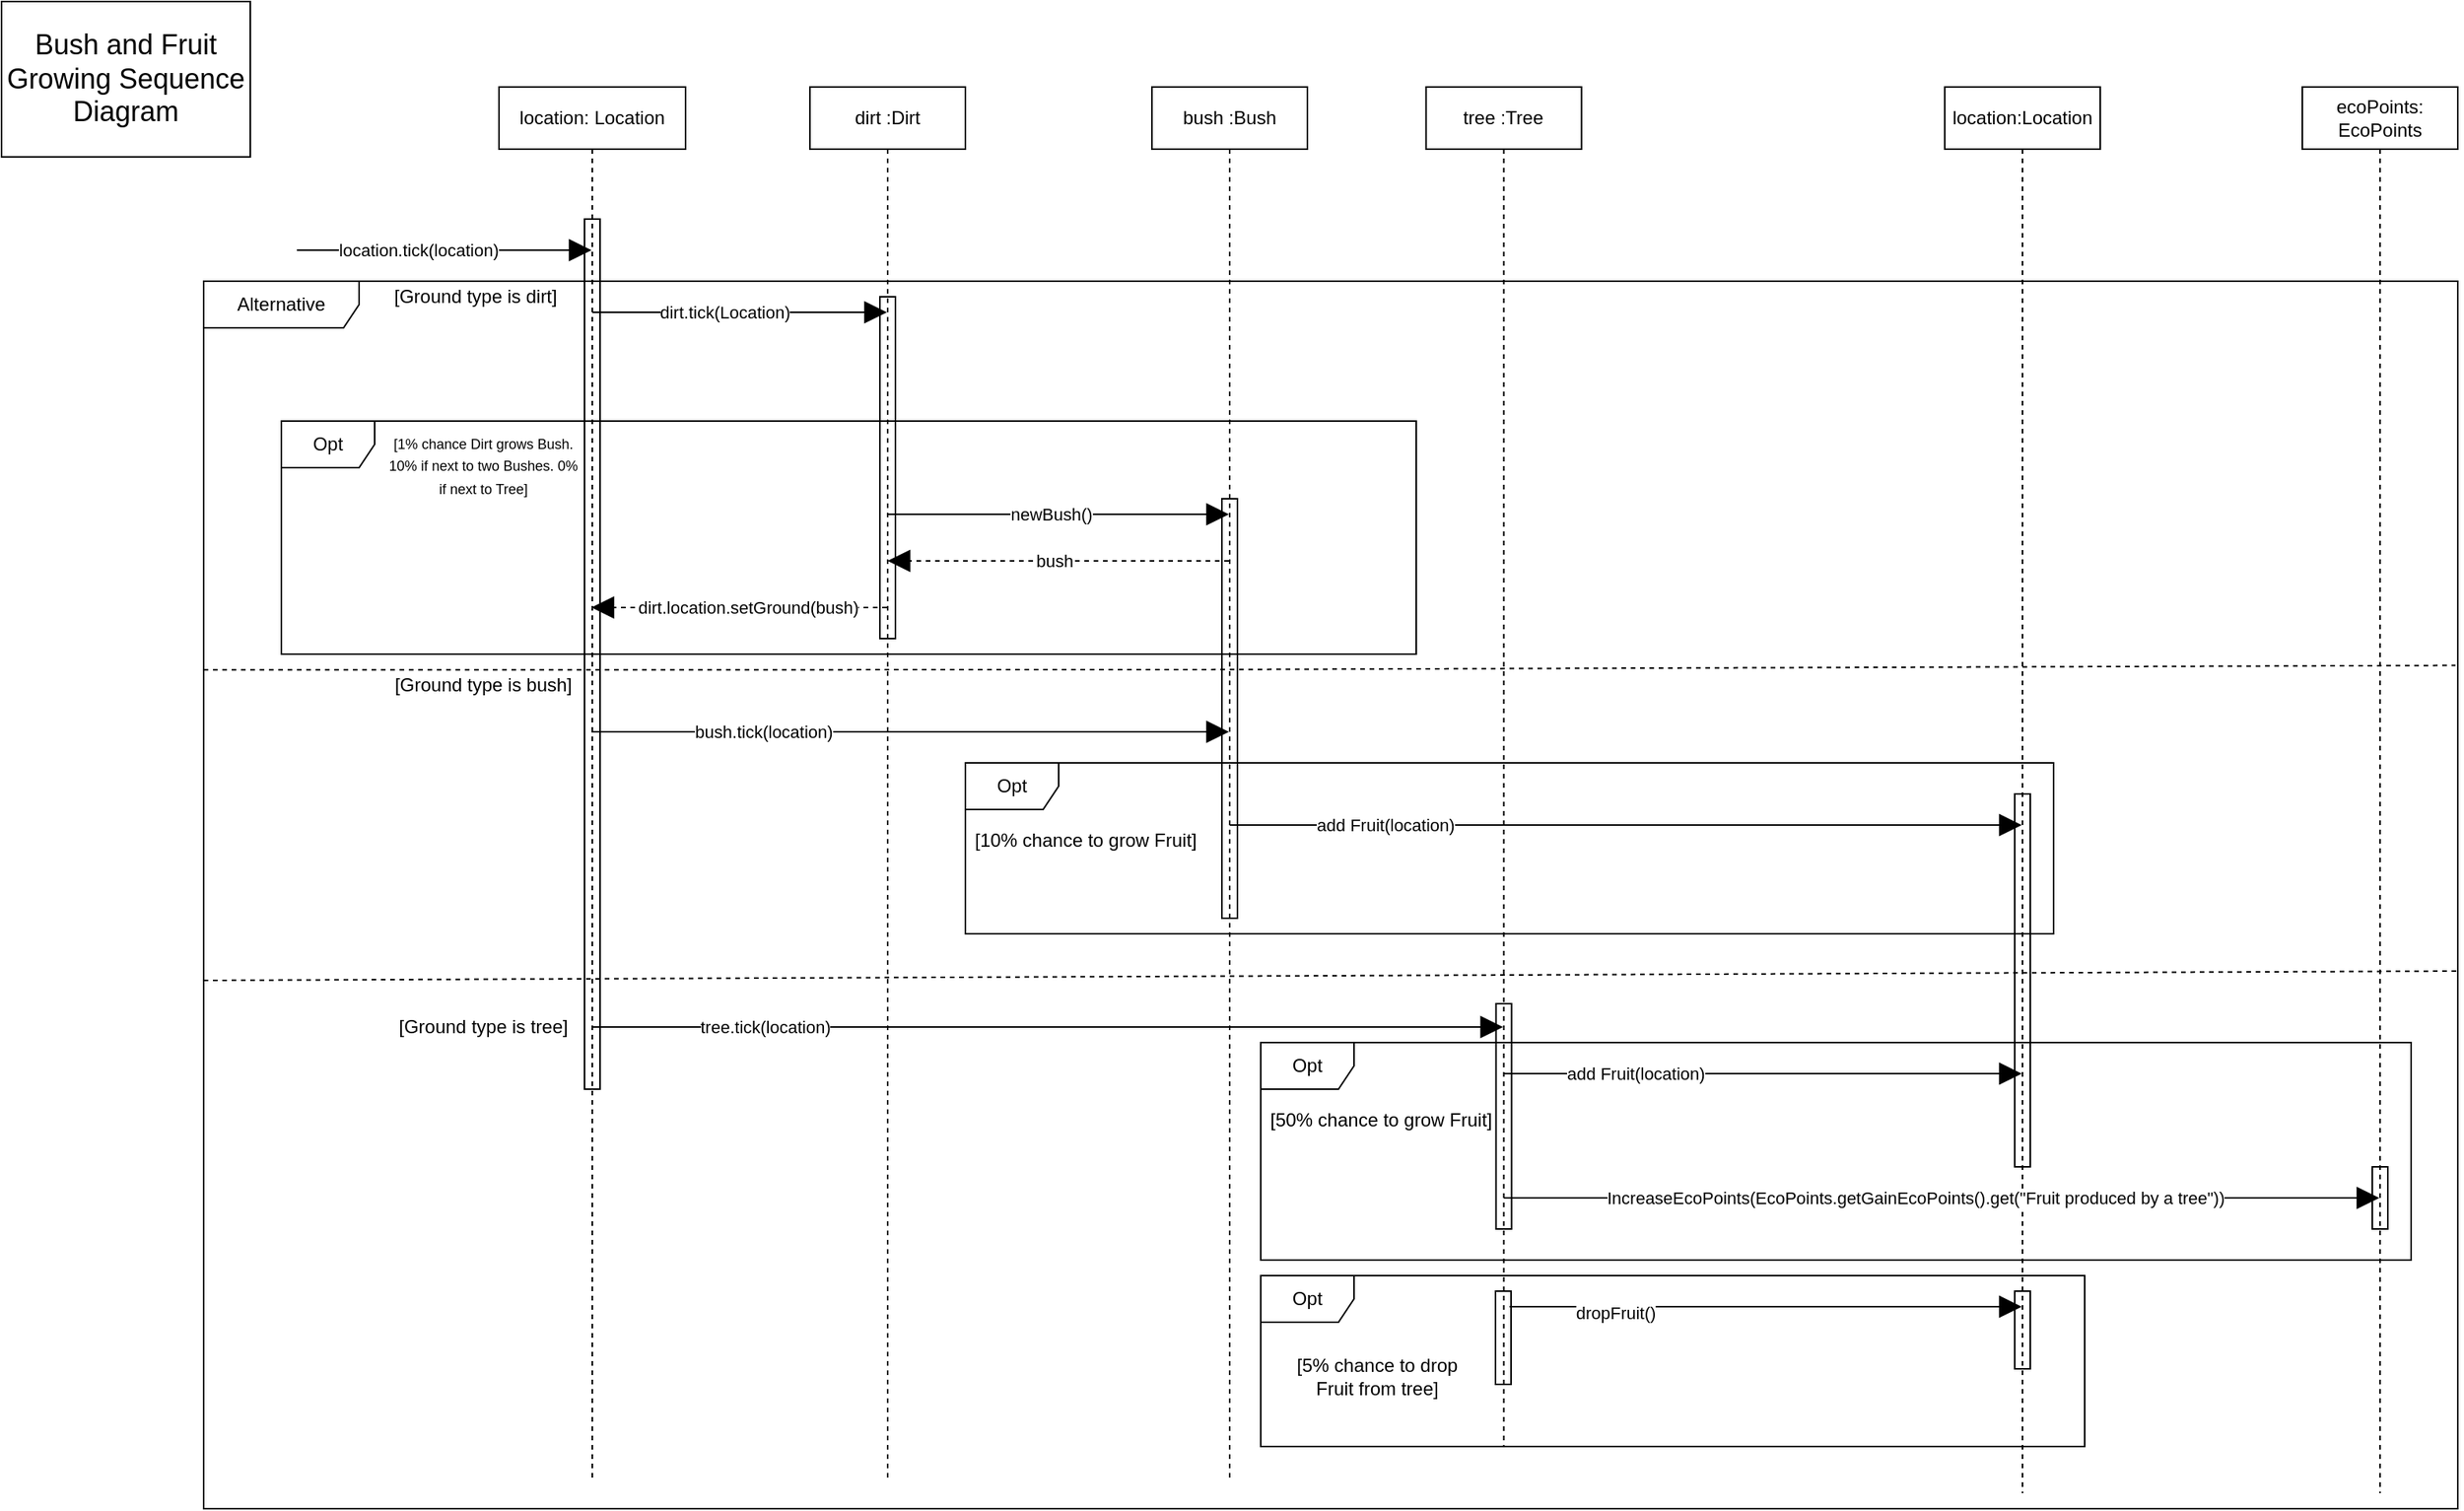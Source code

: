 <mxfile version="14.7.0" type="device"><diagram id="gHKo0-DO4P_YXGZKmAop" name="Page-1"><mxGraphModel dx="3514" dy="609" grid="1" gridSize="10" guides="1" tooltips="1" connect="1" arrows="1" fold="1" page="1" pageScale="1" pageWidth="2336" pageHeight="1654" math="0" shadow="0"><root><mxCell id="0"/><mxCell id="1" parent="0"/><mxCell id="yNpQl4I7CAYwzLZSUSvX-35" value="Alternative" style="shape=umlFrame;whiteSpace=wrap;html=1;width=100;height=30;" parent="1" vertex="1"><mxGeometry x="-60" y="230" width="1450" height="790" as="geometry"/></mxCell><mxCell id="-uLw07t9yHU5EV0VeLfE-23" value="Opt" style="shape=umlFrame;whiteSpace=wrap;html=1;fillColor=none;" parent="1" vertex="1"><mxGeometry x="620" y="720" width="740" height="140" as="geometry"/></mxCell><mxCell id="-uLw07t9yHU5EV0VeLfE-12" value="Opt" style="shape=umlFrame;whiteSpace=wrap;html=1;fillColor=none;" parent="1" vertex="1"><mxGeometry x="430" y="540" width="700" height="110" as="geometry"/></mxCell><mxCell id="Q2F0Bj_GXOC_7rkDKf68-1" value="location: Location" style="shape=umlLifeline;perimeter=lifelinePerimeter;whiteSpace=wrap;html=1;container=0;collapsible=0;recursiveResize=0;outlineConnect=0;" parent="1" vertex="1"><mxGeometry x="130" y="105" width="120" height="895" as="geometry"/></mxCell><mxCell id="Q2F0Bj_GXOC_7rkDKf68-17" value="Opt" style="shape=umlFrame;whiteSpace=wrap;html=1;" parent="1" vertex="1"><mxGeometry x="-10" y="320" width="730" height="150" as="geometry"/></mxCell><mxCell id="Q2F0Bj_GXOC_7rkDKf68-18" value="&lt;font style=&quot;font-size: 9px&quot;&gt;[1% chance Dirt grows Bush. 10% if next to two Bushes. 0% if next to Tree]&lt;/font&gt;" style="text;html=1;strokeColor=none;fillColor=none;align=center;verticalAlign=middle;whiteSpace=wrap;rounded=0;" parent="1" vertex="1"><mxGeometry x="55" y="320" width="130" height="55" as="geometry"/></mxCell><mxCell id="Q2F0Bj_GXOC_7rkDKf68-44" value="" style="html=1;points=[];perimeter=orthogonalPerimeter;fillColor=none;" parent="1" vertex="1"><mxGeometry x="185" y="190" width="10" height="560" as="geometry"/></mxCell><mxCell id="Q2F0Bj_GXOC_7rkDKf68-2" value="" style="endArrow=block;endFill=1;endSize=12;html=1;" parent="1" target="Q2F0Bj_GXOC_7rkDKf68-1" edge="1"><mxGeometry width="160" relative="1" as="geometry"><mxPoint y="210" as="sourcePoint"/><mxPoint x="200" y="210" as="targetPoint"/></mxGeometry></mxCell><mxCell id="Q2F0Bj_GXOC_7rkDKf68-3" value="location.tick(location)" style="edgeLabel;html=1;align=center;verticalAlign=middle;resizable=0;points=[];" parent="Q2F0Bj_GXOC_7rkDKf68-2" vertex="1" connectable="0"><mxGeometry x="-0.487" relative="1" as="geometry"><mxPoint x="29" as="offset"/></mxGeometry></mxCell><mxCell id="Q2F0Bj_GXOC_7rkDKf68-6" value="dirt :Dirt" style="shape=umlLifeline;perimeter=lifelinePerimeter;whiteSpace=wrap;html=1;container=1;collapsible=0;recursiveResize=0;outlineConnect=0;" parent="1" vertex="1"><mxGeometry x="330" y="105" width="100" height="895" as="geometry"/></mxCell><mxCell id="Q2F0Bj_GXOC_7rkDKf68-26" value="bush :Bush" style="shape=umlLifeline;perimeter=lifelinePerimeter;whiteSpace=wrap;html=1;container=1;collapsible=0;recursiveResize=0;outlineConnect=0;" parent="1" vertex="1"><mxGeometry x="550" y="105" width="100" height="895" as="geometry"/></mxCell><mxCell id="Q2F0Bj_GXOC_7rkDKf68-5" value="" style="endArrow=block;endFill=1;endSize=12;html=1;snapToPoint=1;" parent="1" source="Q2F0Bj_GXOC_7rkDKf68-1" target="Q2F0Bj_GXOC_7rkDKf68-6" edge="1"><mxGeometry width="160" as="geometry"><mxPoint x="210" y="280" as="sourcePoint"/><mxPoint x="360" y="280" as="targetPoint"/><Array as="points"><mxPoint x="270" y="250"/></Array></mxGeometry></mxCell><mxCell id="Q2F0Bj_GXOC_7rkDKf68-9" value="dirt.tick(Location)" style="edgeLabel;html=1;align=center;verticalAlign=middle;resizable=0;points=[];" parent="Q2F0Bj_GXOC_7rkDKf68-5" vertex="1" connectable="0"><mxGeometry x="-0.321" relative="1" as="geometry"><mxPoint x="20" as="offset"/></mxGeometry></mxCell><mxCell id="yNpQl4I7CAYwzLZSUSvX-10" value="" style="endArrow=block;endFill=1;endSize=12;html=1;snapToPoint=1;dashed=1;" parent="1" edge="1"><mxGeometry x="30" y="-80" width="160" as="geometry"><mxPoint x="379.5" y="440" as="sourcePoint"/><mxPoint x="189.5" y="440" as="targetPoint"/><Array as="points"><mxPoint x="270" y="440"/></Array></mxGeometry></mxCell><mxCell id="yNpQl4I7CAYwzLZSUSvX-11" value="dirt.location.setGround(bush)" style="edgeLabel;html=1;align=center;verticalAlign=middle;resizable=0;points=[];" parent="yNpQl4I7CAYwzLZSUSvX-10" vertex="1" connectable="0"><mxGeometry x="-0.321" relative="1" as="geometry"><mxPoint x="-25" as="offset"/></mxGeometry></mxCell><mxCell id="yNpQl4I7CAYwzLZSUSvX-12" value="" style="endArrow=block;endFill=1;endSize=12;html=1;snapToPoint=1;startArrow=none;" parent="1" source="-uLw07t9yHU5EV0VeLfE-7" target="Q2F0Bj_GXOC_7rkDKf68-26" edge="1"><mxGeometry x="10" y="20" width="160" as="geometry"><mxPoint x="379.667" y="380" as="sourcePoint"/><mxPoint x="759.5" y="380" as="targetPoint"/><Array as="points"><mxPoint x="520" y="380"/></Array></mxGeometry></mxCell><mxCell id="yNpQl4I7CAYwzLZSUSvX-22" value="" style="endArrow=block;endFill=1;endSize=12;html=1;snapToPoint=1;dashed=1;" parent="1" source="Q2F0Bj_GXOC_7rkDKf68-26" target="Q2F0Bj_GXOC_7rkDKf68-6" edge="1"><mxGeometry x="40" y="50" width="160" as="geometry"><mxPoint x="759.5" y="410" as="sourcePoint"/><mxPoint x="379.667" y="410" as="targetPoint"/><Array as="points"><mxPoint x="520" y="410"/></Array></mxGeometry></mxCell><mxCell id="yNpQl4I7CAYwzLZSUSvX-23" value="bush" style="edgeLabel;html=1;align=center;verticalAlign=middle;resizable=0;points=[];" parent="yNpQl4I7CAYwzLZSUSvX-22" vertex="1" connectable="0"><mxGeometry x="-0.321" relative="1" as="geometry"><mxPoint x="-38" as="offset"/></mxGeometry></mxCell><mxCell id="Q2F0Bj_GXOC_7rkDKf68-10" value="" style="endArrow=block;endFill=1;endSize=12;html=1;snapToPoint=1;" parent="1" edge="1"><mxGeometry width="160" relative="1" as="geometry"><mxPoint x="189.5" y="520" as="sourcePoint"/><mxPoint x="599.5" y="520" as="targetPoint"/><Array as="points"><mxPoint x="300" y="520"/></Array></mxGeometry></mxCell><mxCell id="yNpQl4I7CAYwzLZSUSvX-26" value="bush.tick(location)" style="edgeLabel;html=1;align=center;verticalAlign=middle;resizable=0;points=[];" parent="Q2F0Bj_GXOC_7rkDKf68-10" vertex="1" connectable="0"><mxGeometry x="-0.079" y="-3" relative="1" as="geometry"><mxPoint x="-79" y="-3" as="offset"/></mxGeometry></mxCell><mxCell id="yNpQl4I7CAYwzLZSUSvX-27" value="tree :Tree" style="shape=umlLifeline;perimeter=lifelinePerimeter;whiteSpace=wrap;html=1;container=1;collapsible=0;recursiveResize=0;outlineConnect=0;" parent="1" vertex="1"><mxGeometry x="726.33" y="105" width="100" height="875" as="geometry"/></mxCell><mxCell id="-uLw07t9yHU5EV0VeLfE-25" value="" style="html=1;points=[];perimeter=orthogonalPerimeter;fillColor=none;" parent="yNpQl4I7CAYwzLZSUSvX-27" vertex="1"><mxGeometry x="45" y="590" width="10" height="145" as="geometry"/></mxCell><mxCell id="HsGfR0iMo6lH2QYFosqe-1" value="" style="endArrow=block;endFill=1;endSize=12;html=1;" parent="yNpQl4I7CAYwzLZSUSvX-27" target="-uLw07t9yHU5EV0VeLfE-1" edge="1"><mxGeometry width="160" relative="1" as="geometry"><mxPoint x="53.67" y="785" as="sourcePoint"/><mxPoint x="213.67" y="785" as="targetPoint"/></mxGeometry></mxCell><mxCell id="HsGfR0iMo6lH2QYFosqe-2" value="dropFruit()" style="edgeLabel;html=1;align=center;verticalAlign=middle;resizable=0;points=[];" parent="HsGfR0iMo6lH2QYFosqe-1" vertex="1" connectable="0"><mxGeometry x="-0.589" y="-4" relative="1" as="geometry"><mxPoint as="offset"/></mxGeometry></mxCell><mxCell id="yNpQl4I7CAYwzLZSUSvX-31" value="" style="endArrow=block;endFill=1;endSize=12;html=1;snapToPoint=1;startArrow=none;" parent="1" source="Q2F0Bj_GXOC_7rkDKf68-1" target="yNpQl4I7CAYwzLZSUSvX-27" edge="1"><mxGeometry width="160" relative="1" as="geometry"><mxPoint x="195" y="740" as="sourcePoint"/><mxPoint x="775.83" y="740" as="targetPoint"/><Array as="points"><mxPoint x="320" y="710"/></Array></mxGeometry></mxCell><mxCell id="yNpQl4I7CAYwzLZSUSvX-36" value="[Ground type is dirt]" style="text;html=1;strokeColor=none;fillColor=none;align=center;verticalAlign=middle;whiteSpace=wrap;rounded=0;" parent="1" vertex="1"><mxGeometry x="55" y="230" width="120" height="20" as="geometry"/></mxCell><mxCell id="yNpQl4I7CAYwzLZSUSvX-37" style="edgeStyle=orthogonalEdgeStyle;rounded=0;orthogonalLoop=1;jettySize=auto;html=1;exitX=0.5;exitY=1;exitDx=0;exitDy=0;dashed=1;endArrow=block;endFill=1;" parent="1" source="Q2F0Bj_GXOC_7rkDKf68-18" target="Q2F0Bj_GXOC_7rkDKf68-18" edge="1"><mxGeometry relative="1" as="geometry"/></mxCell><mxCell id="yNpQl4I7CAYwzLZSUSvX-38" style="edgeStyle=orthogonalEdgeStyle;rounded=0;orthogonalLoop=1;jettySize=auto;html=1;exitX=0.5;exitY=1;exitDx=0;exitDy=0;dashed=1;endArrow=block;endFill=1;" parent="1" source="Q2F0Bj_GXOC_7rkDKf68-18" target="Q2F0Bj_GXOC_7rkDKf68-18" edge="1"><mxGeometry relative="1" as="geometry"/></mxCell><mxCell id="yNpQl4I7CAYwzLZSUSvX-39" value="" style="endArrow=none;endFill=1;endSize=12;html=1;snapToPoint=1;" parent="1" edge="1"><mxGeometry width="160" relative="1" as="geometry"><mxPoint x="189.5" y="730" as="sourcePoint"/><mxPoint x="189.5" y="730" as="targetPoint"/><Array as="points"/></mxGeometry></mxCell><mxCell id="yNpQl4I7CAYwzLZSUSvX-40" value="tree.tick(location)" style="edgeLabel;html=1;align=center;verticalAlign=middle;resizable=0;points=[];" parent="yNpQl4I7CAYwzLZSUSvX-39" vertex="1" connectable="0"><mxGeometry x="-0.079" y="-3" relative="1" as="geometry"><mxPoint x="111" y="-20" as="offset"/></mxGeometry></mxCell><mxCell id="yNpQl4I7CAYwzLZSUSvX-41" value="" style="endArrow=none;endFill=0;endSize=12;html=1;snapToPoint=1;exitX=0;exitY=0.667;exitDx=0;exitDy=0;exitPerimeter=0;entryX=0.999;entryY=0.313;entryDx=0;entryDy=0;entryPerimeter=0;dashed=1;" parent="1" target="yNpQl4I7CAYwzLZSUSvX-35" edge="1"><mxGeometry width="160" relative="1" as="geometry"><mxPoint x="-60" y="480.18" as="sourcePoint"/><mxPoint x="1000" y="480.18" as="targetPoint"/><Array as="points"><mxPoint x="570" y="480"/></Array></mxGeometry></mxCell><mxCell id="yNpQl4I7CAYwzLZSUSvX-43" value="[Ground type is tree]" style="text;html=1;strokeColor=none;fillColor=none;align=center;verticalAlign=middle;whiteSpace=wrap;rounded=0;" parent="1" vertex="1"><mxGeometry x="60" y="700" width="120" height="20" as="geometry"/></mxCell><mxCell id="yNpQl4I7CAYwzLZSUSvX-45" value="[Ground type is bush]" style="text;html=1;strokeColor=none;fillColor=none;align=center;verticalAlign=middle;whiteSpace=wrap;rounded=0;" parent="1" vertex="1"><mxGeometry x="60" y="480" width="120" height="20" as="geometry"/></mxCell><mxCell id="-uLw07t9yHU5EV0VeLfE-1" value="location:Location" style="shape=umlLifeline;perimeter=lifelinePerimeter;whiteSpace=wrap;html=1;container=0;collapsible=0;recursiveResize=0;outlineConnect=0;" parent="1" vertex="1"><mxGeometry x="1060" y="105" width="100" height="905" as="geometry"/></mxCell><mxCell id="-uLw07t9yHU5EV0VeLfE-2" value="ecoPoints: EcoPoints" style="shape=umlLifeline;perimeter=lifelinePerimeter;whiteSpace=wrap;html=1;container=0;collapsible=0;recursiveResize=0;outlineConnect=0;" parent="1" vertex="1"><mxGeometry x="1290" y="105" width="100" height="905" as="geometry"/></mxCell><mxCell id="-uLw07t9yHU5EV0VeLfE-3" value="" style="endArrow=block;endFill=1;endSize=12;html=1;snapToPoint=1;" parent="1" source="Q2F0Bj_GXOC_7rkDKf68-26" target="-uLw07t9yHU5EV0VeLfE-1" edge="1"><mxGeometry width="160" relative="1" as="geometry"><mxPoint x="599.5" y="530" as="sourcePoint"/><mxPoint x="1109.5" y="530" as="targetPoint"/><Array as="points"><mxPoint x="860" y="580"/></Array></mxGeometry></mxCell><mxCell id="-uLw07t9yHU5EV0VeLfE-4" value="add Fruit(location)" style="edgeLabel;html=1;align=center;verticalAlign=middle;resizable=0;points=[];" parent="-uLw07t9yHU5EV0VeLfE-3" vertex="1" connectable="0"><mxGeometry x="-0.079" y="-3" relative="1" as="geometry"><mxPoint x="-135" y="-3" as="offset"/></mxGeometry></mxCell><mxCell id="-uLw07t9yHU5EV0VeLfE-5" value="" style="endArrow=block;endFill=1;endSize=12;html=1;snapToPoint=1;" parent="1" source="yNpQl4I7CAYwzLZSUSvX-27" target="-uLw07t9yHU5EV0VeLfE-1" edge="1"><mxGeometry width="160" relative="1" as="geometry"><mxPoint x="800.0" y="750" as="sourcePoint"/><mxPoint x="1133.67" y="750" as="targetPoint"/><Array as="points"><mxPoint x="904" y="740"/></Array></mxGeometry></mxCell><mxCell id="-uLw07t9yHU5EV0VeLfE-6" value="add Fruit(location)" style="edgeLabel;html=1;align=center;verticalAlign=middle;resizable=0;points=[];" parent="-uLw07t9yHU5EV0VeLfE-5" vertex="1" connectable="0"><mxGeometry x="-0.079" y="-3" relative="1" as="geometry"><mxPoint x="-69" y="-3" as="offset"/></mxGeometry></mxCell><mxCell id="-uLw07t9yHU5EV0VeLfE-7" value="" style="html=1;points=[];perimeter=orthogonalPerimeter;fillColor=none;" parent="1" vertex="1"><mxGeometry x="595" y="370" width="10" height="270" as="geometry"/></mxCell><mxCell id="-uLw07t9yHU5EV0VeLfE-8" value="" style="endArrow=none;endFill=1;endSize=12;html=1;snapToPoint=1;" parent="1" target="-uLw07t9yHU5EV0VeLfE-7" edge="1"><mxGeometry x="10" y="20" width="160" as="geometry"><mxPoint x="379.667" y="380" as="sourcePoint"/><mxPoint x="599.5" y="380" as="targetPoint"/><Array as="points"/></mxGeometry></mxCell><mxCell id="-uLw07t9yHU5EV0VeLfE-9" value="newBush()" style="edgeLabel;html=1;align=center;verticalAlign=middle;resizable=0;points=[];" parent="-uLw07t9yHU5EV0VeLfE-8" vertex="1" connectable="0"><mxGeometry x="-0.321" relative="1" as="geometry"><mxPoint x="32" as="offset"/></mxGeometry></mxCell><mxCell id="-uLw07t9yHU5EV0VeLfE-10" value="" style="endArrow=block;endFill=1;endSize=12;html=1;snapToPoint=1;" parent="1" source="yNpQl4I7CAYwzLZSUSvX-27" target="-uLw07t9yHU5EV0VeLfE-2" edge="1"><mxGeometry width="160" relative="1" as="geometry"><mxPoint x="1109.5" y="780" as="sourcePoint"/><mxPoint x="1339.5" y="780" as="targetPoint"/><Array as="points"><mxPoint x="1190" y="820"/></Array></mxGeometry></mxCell><mxCell id="-uLw07t9yHU5EV0VeLfE-11" value="IncreaseEcoPoints(EcoPoints.getGainEcoPoints().get(&quot;Fruit produced by a tree&quot;))" style="edgeLabel;html=1;align=center;verticalAlign=middle;resizable=0;points=[];" parent="-uLw07t9yHU5EV0VeLfE-10" vertex="1" connectable="0"><mxGeometry x="-0.079" y="-3" relative="1" as="geometry"><mxPoint x="5" y="-3" as="offset"/></mxGeometry></mxCell><mxCell id="-uLw07t9yHU5EV0VeLfE-13" value="&lt;font style=&quot;font-size: 12px&quot;&gt;[50% chance to grow Fruit]&lt;/font&gt;" style="text;html=1;strokeColor=none;fillColor=none;align=center;verticalAlign=middle;whiteSpace=wrap;rounded=0;" parent="1" vertex="1"><mxGeometry x="620" y="760" width="155" height="20" as="geometry"/></mxCell><mxCell id="-uLw07t9yHU5EV0VeLfE-18" value="" style="html=1;points=[];perimeter=orthogonalPerimeter;fillColor=none;" parent="1" vertex="1"><mxGeometry x="375" y="240" width="10" height="220" as="geometry"/></mxCell><mxCell id="-uLw07t9yHU5EV0VeLfE-20" value="" style="html=1;points=[];perimeter=orthogonalPerimeter;fillColor=none;" parent="1" vertex="1"><mxGeometry x="1105" y="560" width="10" height="240" as="geometry"/></mxCell><mxCell id="-uLw07t9yHU5EV0VeLfE-21" value="" style="html=1;points=[];perimeter=orthogonalPerimeter;fillColor=none;" parent="1" vertex="1"><mxGeometry x="1335" y="800" width="10" height="40" as="geometry"/></mxCell><mxCell id="-uLw07t9yHU5EV0VeLfE-22" value="" style="endArrow=none;endFill=0;endSize=12;html=1;snapToPoint=1;entryX=1.001;entryY=0.562;entryDx=0;entryDy=0;entryPerimeter=0;dashed=1;" parent="1" target="yNpQl4I7CAYwzLZSUSvX-35" edge="1"><mxGeometry width="160" relative="1" as="geometry"><mxPoint x="-60" y="680" as="sourcePoint"/><mxPoint x="1400" y="489.86" as="targetPoint"/></mxGeometry></mxCell><mxCell id="-uLw07t9yHU5EV0VeLfE-24" value="&lt;font style=&quot;font-size: 12px&quot;&gt;[10% chance to grow Fruit]&lt;/font&gt;" style="text;html=1;strokeColor=none;fillColor=none;align=center;verticalAlign=middle;whiteSpace=wrap;rounded=0;" parent="1" vertex="1"><mxGeometry x="430" y="580" width="155" height="20" as="geometry"/></mxCell><mxCell id="HsGfR0iMo6lH2QYFosqe-5" value="Opt" style="shape=umlFrame;whiteSpace=wrap;html=1;" parent="1" vertex="1"><mxGeometry x="620" y="870" width="530" height="110" as="geometry"/></mxCell><mxCell id="HsGfR0iMo6lH2QYFosqe-6" value="[5% chance to drop Fruit from tree]" style="text;html=1;strokeColor=none;fillColor=none;align=center;verticalAlign=middle;whiteSpace=wrap;rounded=0;" parent="1" vertex="1"><mxGeometry x="640" y="925" width="110" height="20" as="geometry"/></mxCell><mxCell id="HsGfR0iMo6lH2QYFosqe-7" value="" style="html=1;points=[];perimeter=orthogonalPerimeter;fillColor=none;" parent="1" vertex="1"><mxGeometry x="771" y="880" width="10" height="60" as="geometry"/></mxCell><mxCell id="HsGfR0iMo6lH2QYFosqe-8" value="" style="html=1;points=[];perimeter=orthogonalPerimeter;fillColor=none;" parent="1" vertex="1"><mxGeometry x="1105" y="880" width="10" height="50" as="geometry"/></mxCell><mxCell id="UDi65Y8qzbaimh6LNiLr-1" value="&lt;font style=&quot;font-size: 18px&quot;&gt;Bush and Fruit Growing Sequence Diagram&lt;/font&gt;" style="rounded=0;whiteSpace=wrap;html=1;" parent="1" vertex="1"><mxGeometry x="-190" y="50" width="160" height="100" as="geometry"/></mxCell></root></mxGraphModel></diagram></mxfile>
